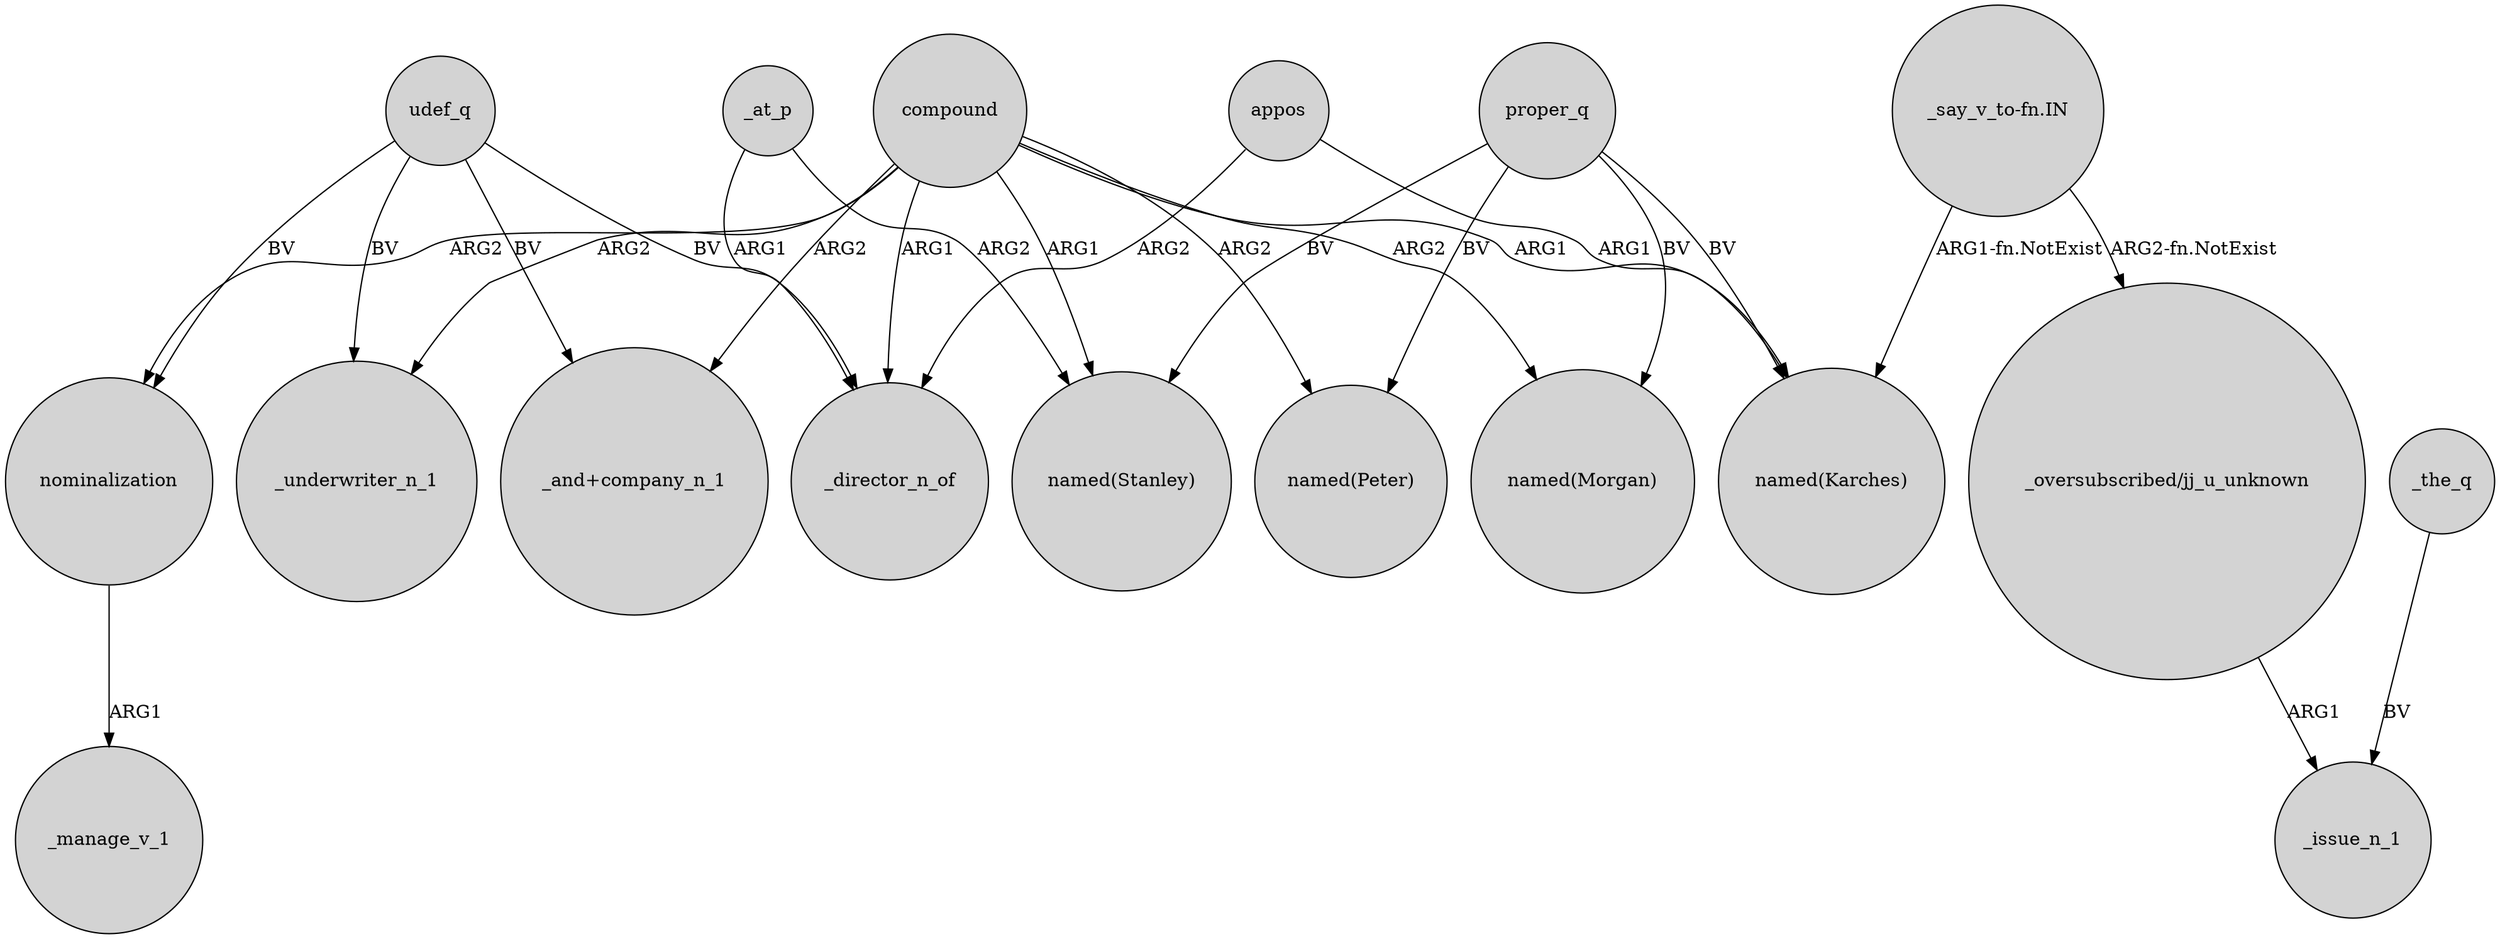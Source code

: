 digraph {
	node [shape=circle style=filled]
	compound -> _underwriter_n_1 [label=ARG2]
	compound -> "named(Stanley)" [label=ARG1]
	proper_q -> "named(Morgan)" [label=BV]
	"_oversubscribed/jj_u_unknown" -> _issue_n_1 [label=ARG1]
	compound -> nominalization [label=ARG2]
	_the_q -> _issue_n_1 [label=BV]
	proper_q -> "named(Peter)" [label=BV]
	compound -> "named(Morgan)" [label=ARG2]
	"_say_v_to-fn.IN" -> "_oversubscribed/jj_u_unknown" [label="ARG2-fn.NotExist"]
	compound -> "named(Peter)" [label=ARG2]
	"_say_v_to-fn.IN" -> "named(Karches)" [label="ARG1-fn.NotExist"]
	_at_p -> _director_n_of [label=ARG1]
	udef_q -> _underwriter_n_1 [label=BV]
	compound -> "_and+company_n_1" [label=ARG2]
	appos -> "named(Karches)" [label=ARG1]
	proper_q -> "named(Stanley)" [label=BV]
	udef_q -> nominalization [label=BV]
	_at_p -> "named(Stanley)" [label=ARG2]
	udef_q -> "_and+company_n_1" [label=BV]
	proper_q -> "named(Karches)" [label=BV]
	compound -> "named(Karches)" [label=ARG1]
	compound -> _director_n_of [label=ARG1]
	nominalization -> _manage_v_1 [label=ARG1]
	appos -> _director_n_of [label=ARG2]
	udef_q -> _director_n_of [label=BV]
}
